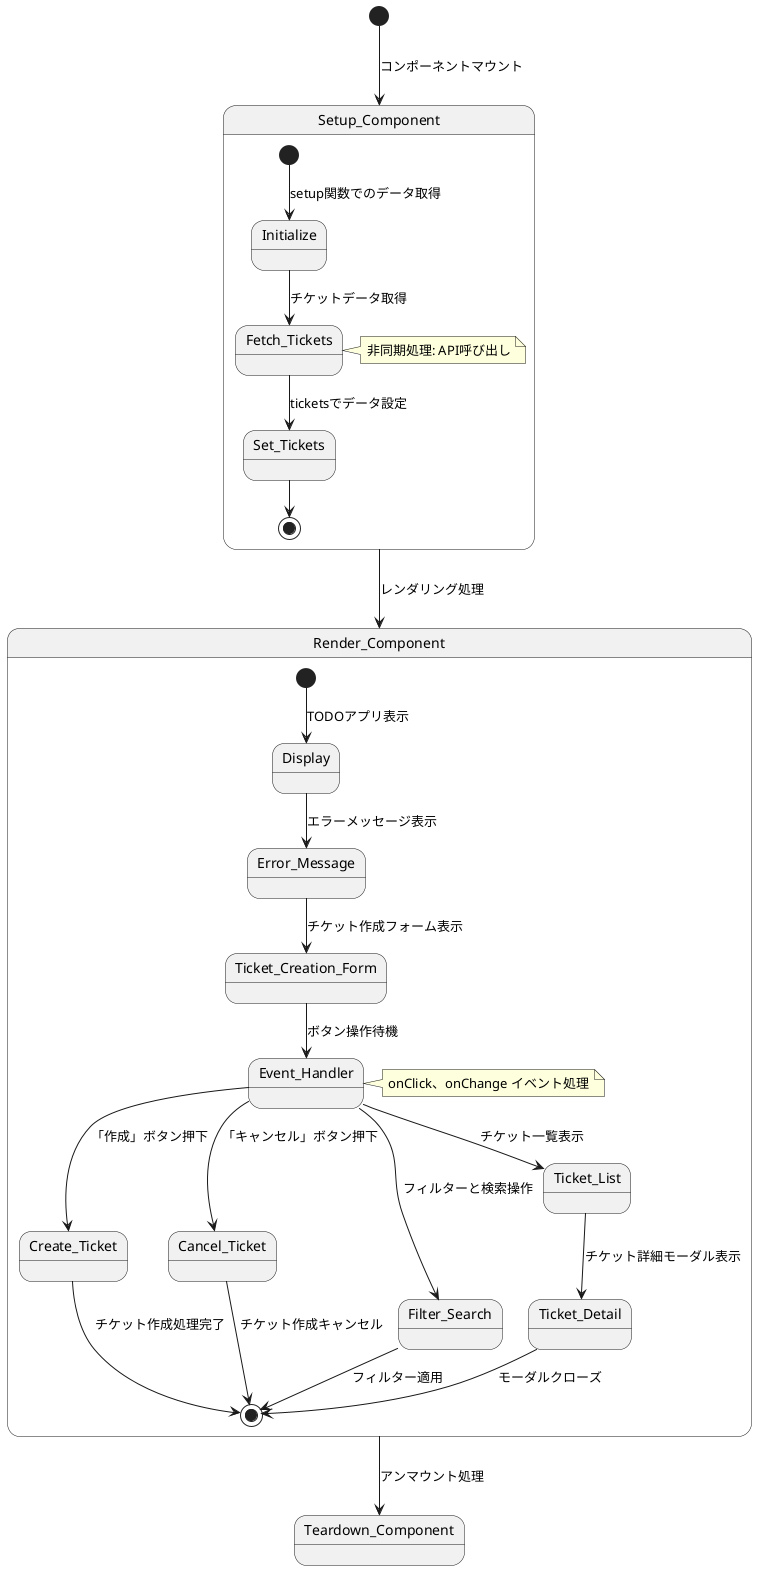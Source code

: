 @startuml
[*] --> Setup_Component : コンポーネントマウント

state Setup_Component {
  [*] --> Initialize : setup関数でのデータ取得
  Initialize --> Fetch_Tickets : チケットデータ取得
  Fetch_Tickets --> Set_Tickets : ticketsでデータ設定
  
  note right of Fetch_Tickets
    非同期処理: API呼び出し
  end note

  Set_Tickets --> [*]
}

Setup_Component --> Render_Component : レンダリング処理

state Render_Component {
  [*] --> Display : TODOアプリ表示
  Display --> Error_Message : エラーメッセージ表示

  Error_Message --> Ticket_Creation_Form : チケット作成フォーム表示
  Ticket_Creation_Form --> Event_Handler : ボタン操作待機
  note right of Event_Handler
    onClick、onChange イベント処理
  end note

  Event_Handler --> Create_Ticket : 「作成」ボタン押下
  Create_Ticket --> [*] : チケット作成処理完了

  Event_Handler --> Cancel_Ticket : 「キャンセル」ボタン押下
  Cancel_Ticket --> [*] : チケット作成キャンセル

  Event_Handler --> Filter_Search : フィルターと検索操作
  Filter_Search --> [*] : フィルター適用

  Event_Handler --> Ticket_List : チケット一覧表示
  Ticket_List --> Ticket_Detail : チケット詳細モーダル表示
  Ticket_Detail --> [*] : モーダルクローズ
}

Render_Component --> Teardown_Component : アンマウント処理

state Teardown_Component {
}
@enduml